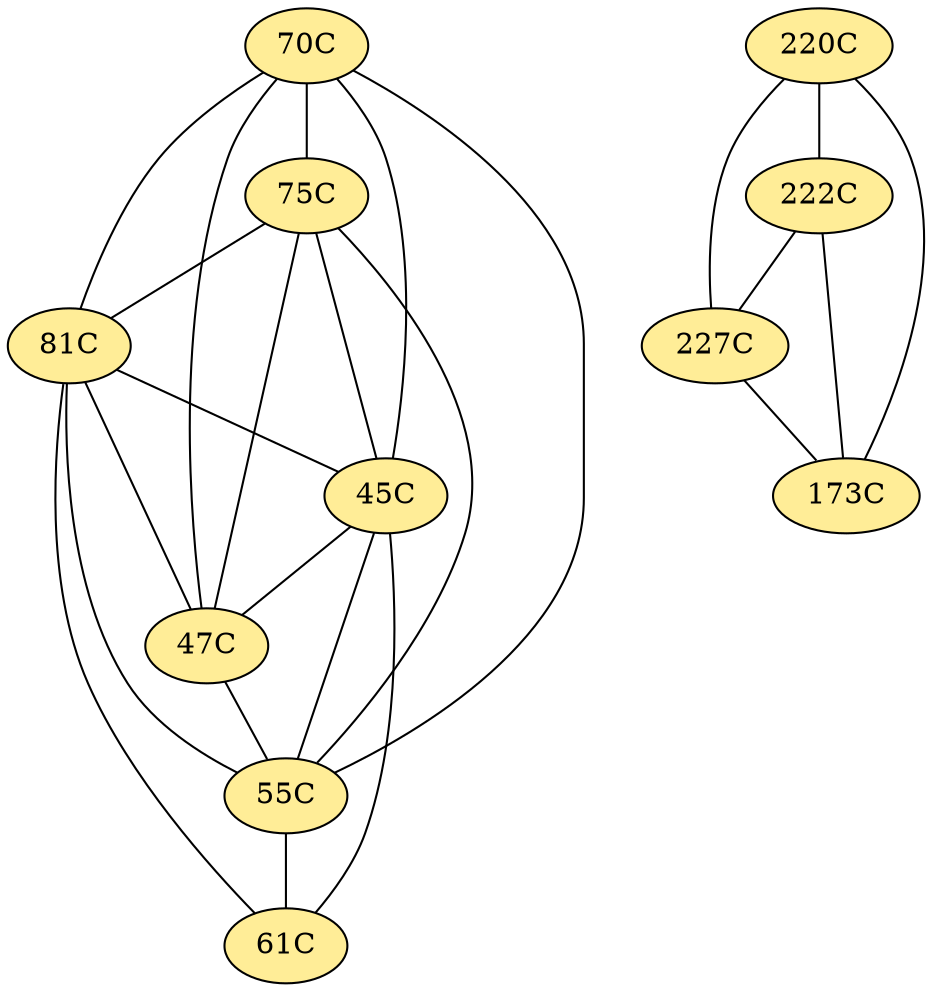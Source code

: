// The Round Table
graph {
	"70C" [fillcolor="#FFED97" style=radial]
	"47C" [fillcolor="#FFED97" style=radial]
	"70C" -- "47C" [penwidth=1]
	"70C" [fillcolor="#FFED97" style=radial]
	"75C" [fillcolor="#FFED97" style=radial]
	"70C" -- "75C" [penwidth=1]
	"70C" [fillcolor="#FFED97" style=radial]
	"55C" [fillcolor="#FFED97" style=radial]
	"70C" -- "55C" [penwidth=1]
	"70C" [fillcolor="#FFED97" style=radial]
	"81C" [fillcolor="#FFED97" style=radial]
	"70C" -- "81C" [penwidth=1]
	"70C" [fillcolor="#FFED97" style=radial]
	"45C" [fillcolor="#FFED97" style=radial]
	"70C" -- "45C" [penwidth=1]
	"75C" [fillcolor="#FFED97" style=radial]
	"47C" [fillcolor="#FFED97" style=radial]
	"75C" -- "47C" [penwidth=1]
	"75C" [fillcolor="#FFED97" style=radial]
	"55C" [fillcolor="#FFED97" style=radial]
	"75C" -- "55C" [penwidth=1]
	"75C" [fillcolor="#FFED97" style=radial]
	"81C" [fillcolor="#FFED97" style=radial]
	"75C" -- "81C" [penwidth=1]
	"75C" [fillcolor="#FFED97" style=radial]
	"45C" [fillcolor="#FFED97" style=radial]
	"75C" -- "45C" [penwidth=1]
	"81C" [fillcolor="#FFED97" style=radial]
	"45C" [fillcolor="#FFED97" style=radial]
	"81C" -- "45C" [penwidth=1]
	"81C" [fillcolor="#FFED97" style=radial]
	"47C" [fillcolor="#FFED97" style=radial]
	"81C" -- "47C" [penwidth=1]
	"81C" [fillcolor="#FFED97" style=radial]
	"55C" [fillcolor="#FFED97" style=radial]
	"81C" -- "55C" [penwidth=1]
	"81C" [fillcolor="#FFED97" style=radial]
	"61C" [fillcolor="#FFED97" style=radial]
	"81C" -- "61C" [penwidth=1]
	"45C" [fillcolor="#FFED97" style=radial]
	"47C" [fillcolor="#FFED97" style=radial]
	"45C" -- "47C" [penwidth=1]
	"45C" [fillcolor="#FFED97" style=radial]
	"55C" [fillcolor="#FFED97" style=radial]
	"45C" -- "55C" [penwidth=1]
	"45C" [fillcolor="#FFED97" style=radial]
	"61C" [fillcolor="#FFED97" style=radial]
	"45C" -- "61C" [penwidth=1]
	"47C" [fillcolor="#FFED97" style=radial]
	"55C" [fillcolor="#FFED97" style=radial]
	"47C" -- "55C" [penwidth=1]
	"55C" [fillcolor="#FFED97" style=radial]
	"61C" [fillcolor="#FFED97" style=radial]
	"55C" -- "61C" [penwidth=1]
	"220C" [fillcolor="#FFED97" style=radial]
	"222C" [fillcolor="#FFED97" style=radial]
	"220C" -- "222C" [penwidth=1]
	"220C" [fillcolor="#FFED97" style=radial]
	"227C" [fillcolor="#FFED97" style=radial]
	"220C" -- "227C" [penwidth=1]
	"220C" [fillcolor="#FFED97" style=radial]
	"173C" [fillcolor="#FFED97" style=radial]
	"220C" -- "173C" [penwidth=1]
	"222C" [fillcolor="#FFED97" style=radial]
	"227C" [fillcolor="#FFED97" style=radial]
	"222C" -- "227C" [penwidth=1]
	"222C" [fillcolor="#FFED97" style=radial]
	"173C" [fillcolor="#FFED97" style=radial]
	"222C" -- "173C" [penwidth=1]
	"227C" [fillcolor="#FFED97" style=radial]
	"173C" [fillcolor="#FFED97" style=radial]
	"227C" -- "173C" [penwidth=1]
}

